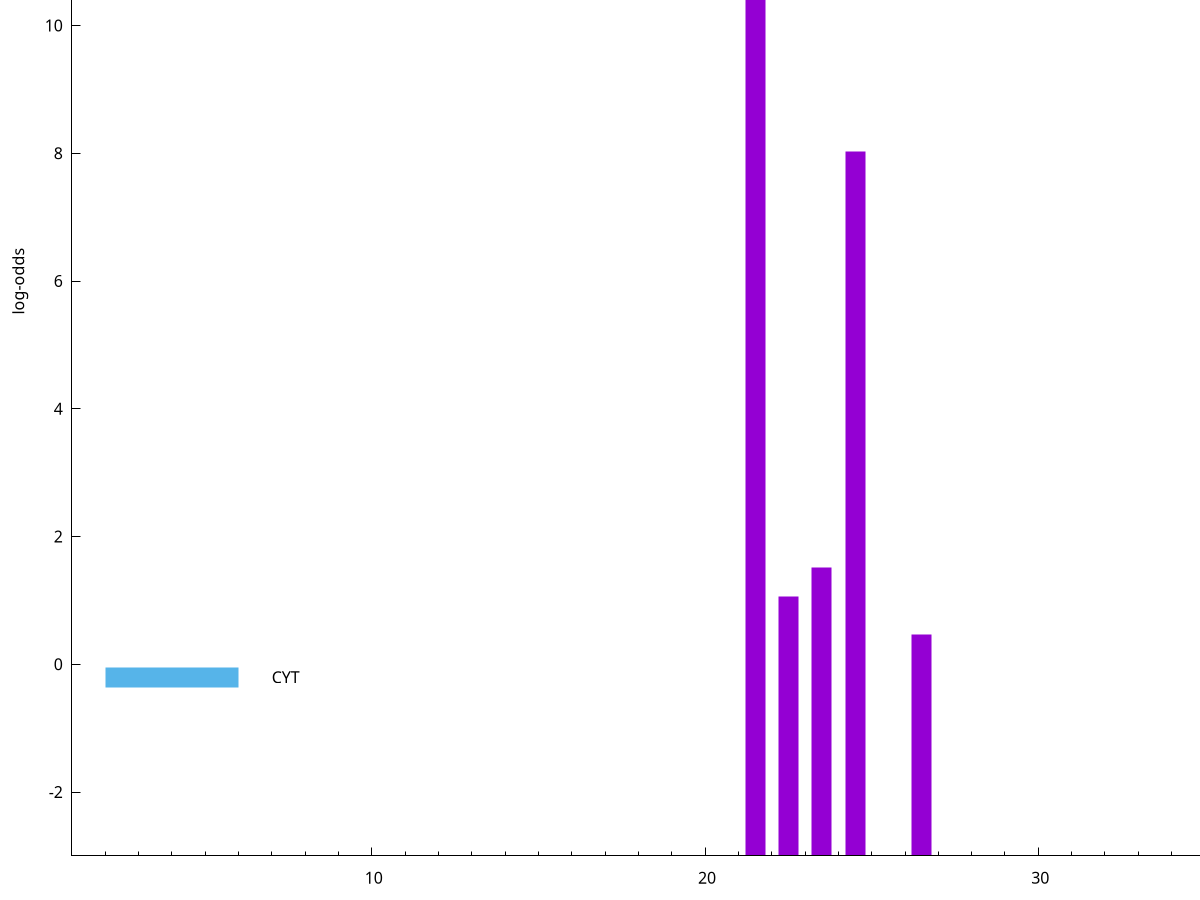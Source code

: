 set title "LipoP predictions for SRR3987126.gff"
set size 2., 1.4
set xrange [1:70] 
set mxtics 10
set yrange [-3:15]
set y2range [0:18]
set ylabel "log-odds"
set term postscript eps color solid "Helvetica" 30
set output "SRR3987126.gff5.eps"
set arrow from 2,11.5936 to 6,11.5936 nohead lt 1 lw 20
set label "SpI" at 7,11.5936
set arrow from 2,-0.200913 to 6,-0.200913 nohead lt 3 lw 20
set label "CYT" at 7,-0.200913
set arrow from 2,11.5936 to 6,11.5936 nohead lt 1 lw 20
set label "SpI" at 7,11.5936
# NOTE: The scores below are the log-odds scores with the threshold
# NOTE: subtracted (a hack to make gnuplot make the histogram all
# NOTE: look nice).
plot "-" axes x1y2 title "" with impulses lt 1 lw 20
21.500000 14.463300
24.500000 11.025140
23.500000 4.508470
22.500000 4.056830
26.500000 3.462803
e
exit
